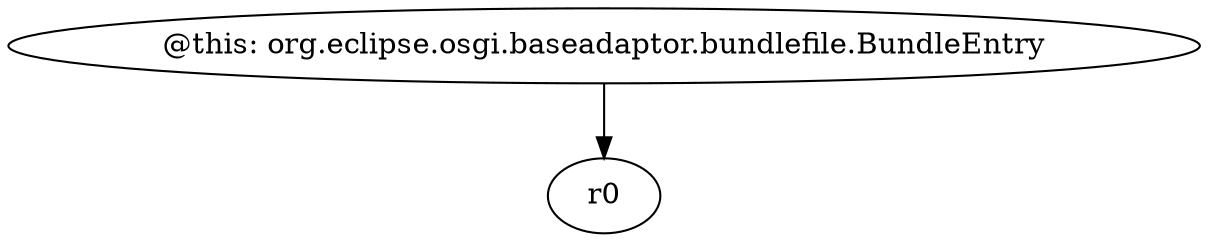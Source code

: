 digraph g {
0[label="@this: org.eclipse.osgi.baseadaptor.bundlefile.BundleEntry"]
1[label="r0"]
0->1[label=""]
}